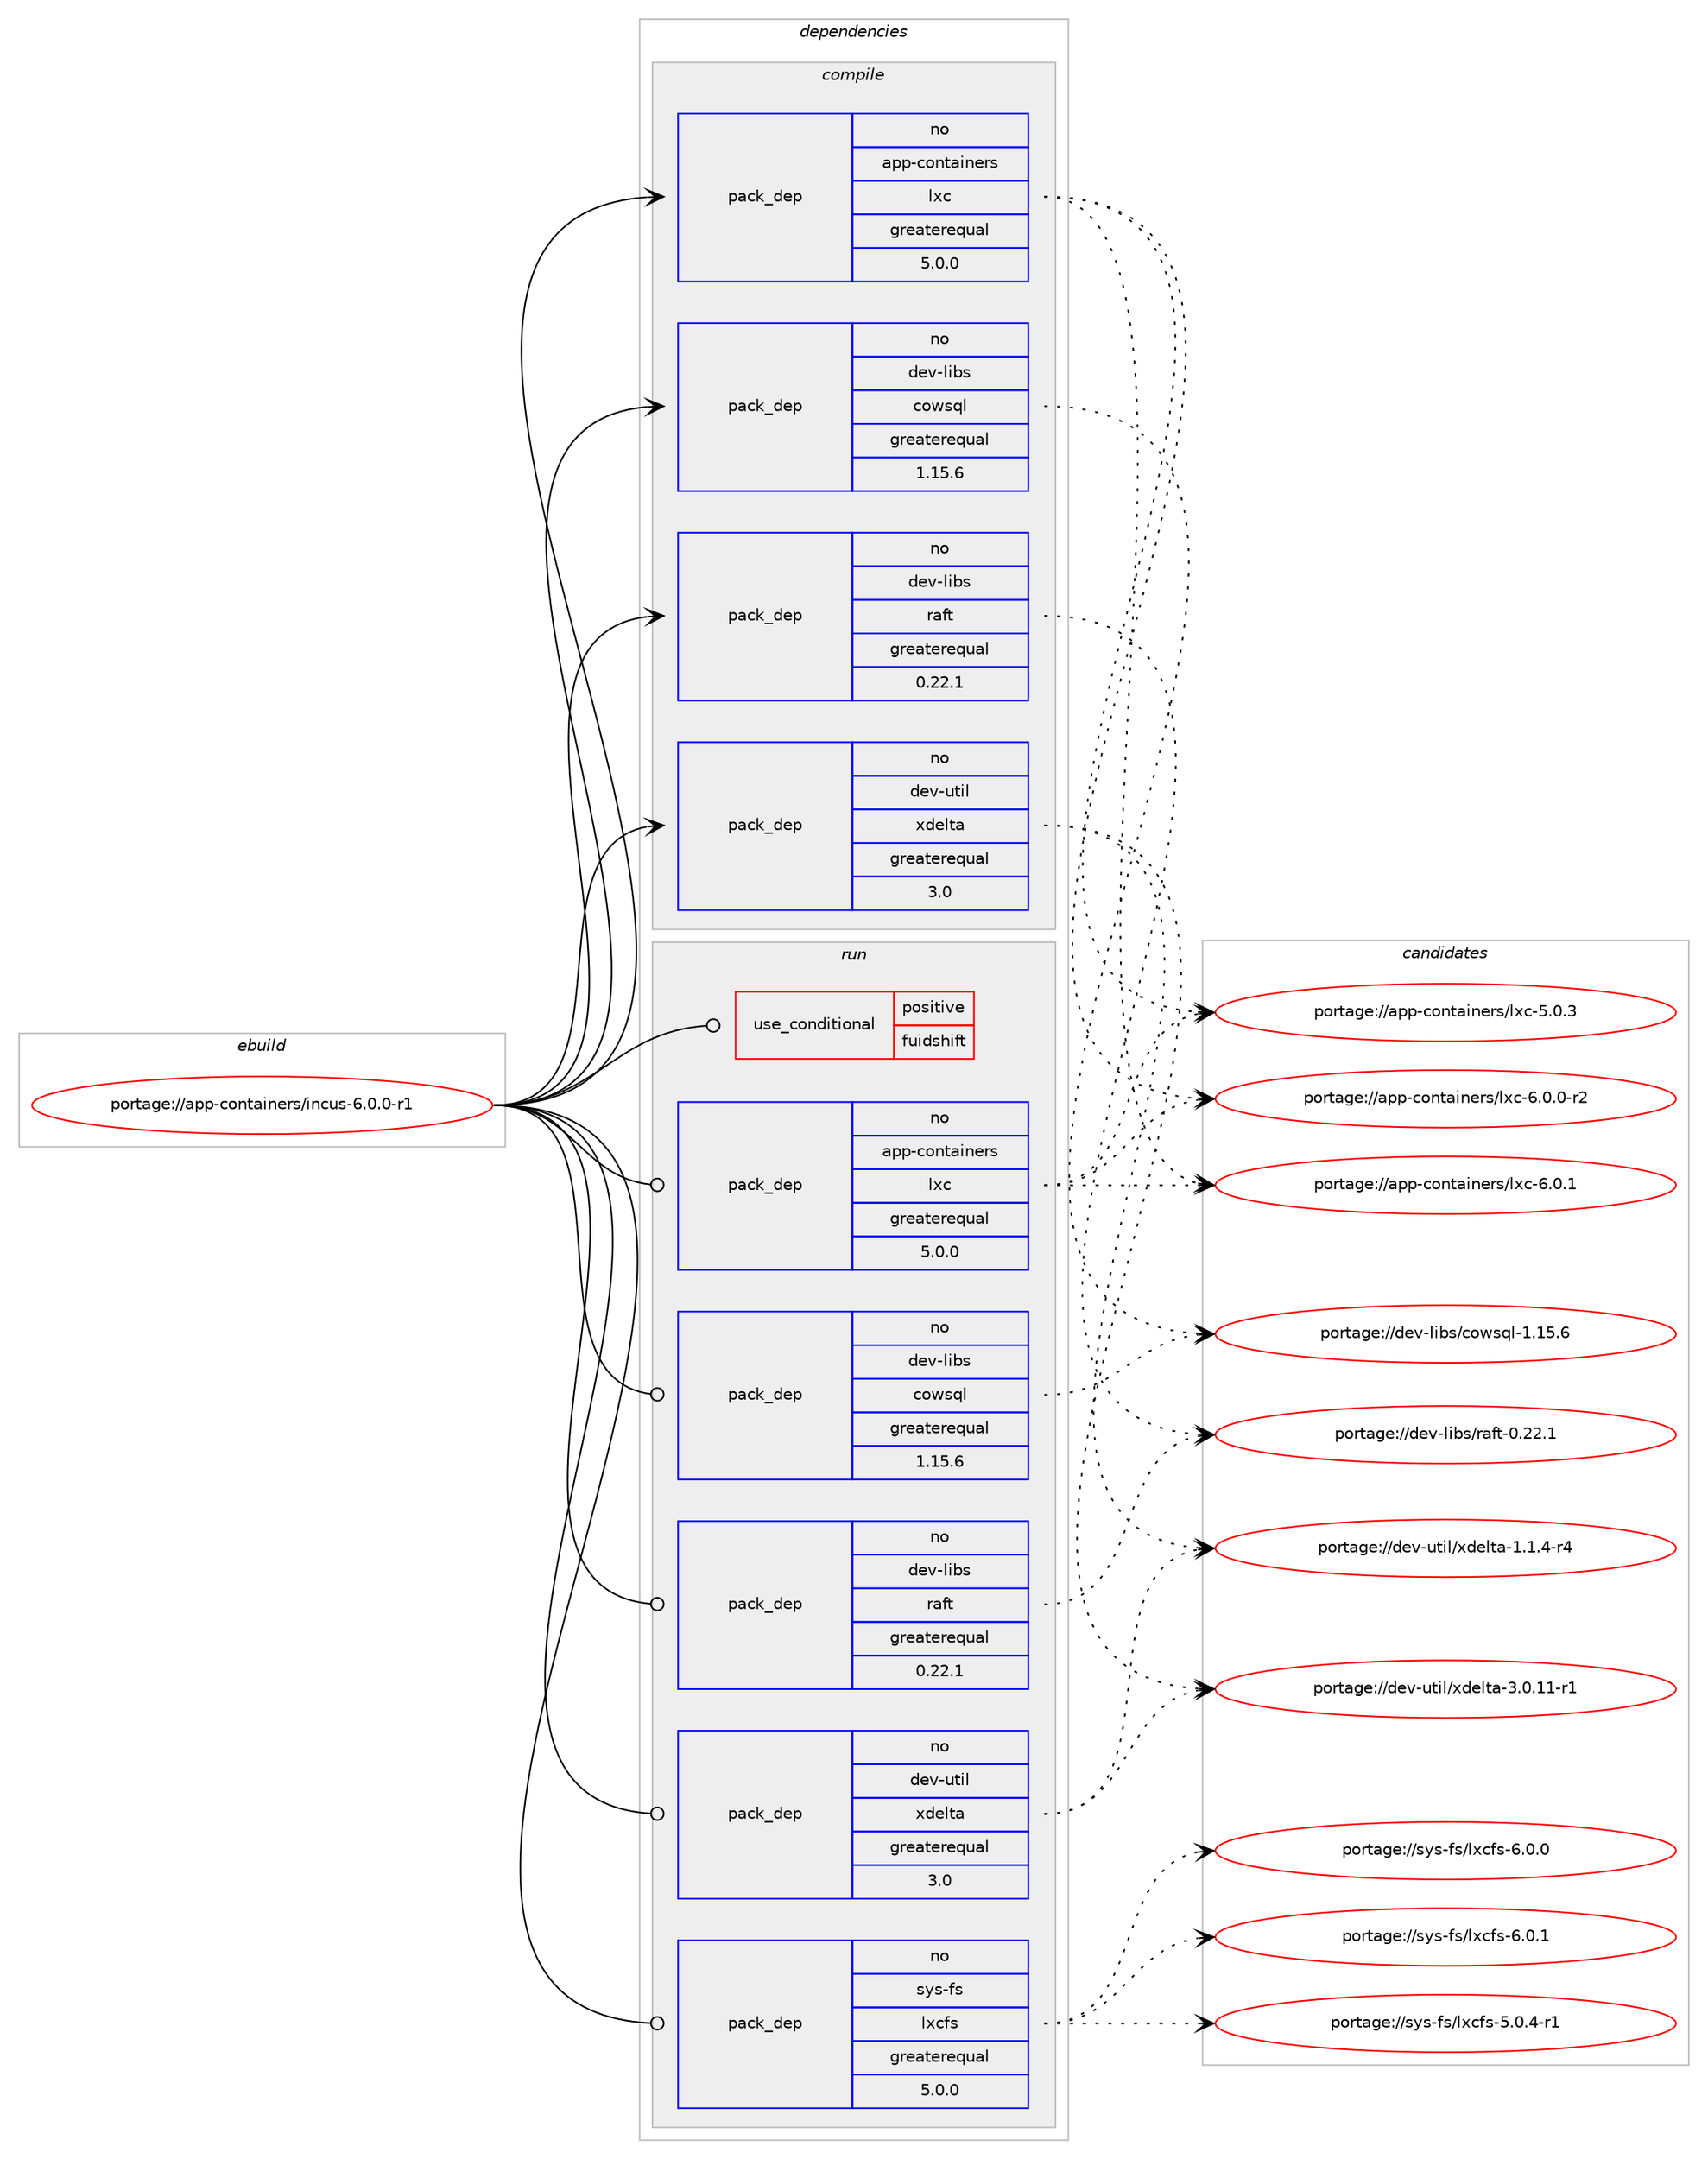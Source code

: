 digraph prolog {

# *************
# Graph options
# *************

newrank=true;
concentrate=true;
compound=true;
graph [rankdir=LR,fontname=Helvetica,fontsize=10,ranksep=1.5];#, ranksep=2.5, nodesep=0.2];
edge  [arrowhead=vee];
node  [fontname=Helvetica,fontsize=10];

# **********
# The ebuild
# **********

subgraph cluster_leftcol {
color=gray;
rank=same;
label=<<i>ebuild</i>>;
id [label="portage://app-containers/incus-6.0.0-r1", color=red, width=4, href="../app-containers/incus-6.0.0-r1.svg"];
}

# ****************
# The dependencies
# ****************

subgraph cluster_midcol {
color=gray;
label=<<i>dependencies</i>>;
subgraph cluster_compile {
fillcolor="#eeeeee";
style=filled;
label=<<i>compile</i>>;
# *** BEGIN UNKNOWN DEPENDENCY TYPE (TODO) ***
# id -> package_dependency(portage://app-containers/incus-6.0.0-r1,install,no,acct-group,incus,none,[,,],[],[])
# *** END UNKNOWN DEPENDENCY TYPE (TODO) ***

# *** BEGIN UNKNOWN DEPENDENCY TYPE (TODO) ***
# id -> package_dependency(portage://app-containers/incus-6.0.0-r1,install,no,acct-group,incus-admin,none,[,,],[],[])
# *** END UNKNOWN DEPENDENCY TYPE (TODO) ***

# *** BEGIN UNKNOWN DEPENDENCY TYPE (TODO) ***
# id -> package_dependency(portage://app-containers/incus-6.0.0-r1,install,no,app-arch,xz-utils,none,[,,],[],[])
# *** END UNKNOWN DEPENDENCY TYPE (TODO) ***

subgraph pack1616 {
dependency4632 [label=<<TABLE BORDER="0" CELLBORDER="1" CELLSPACING="0" CELLPADDING="4" WIDTH="220"><TR><TD ROWSPAN="6" CELLPADDING="30">pack_dep</TD></TR><TR><TD WIDTH="110">no</TD></TR><TR><TD>app-containers</TD></TR><TR><TD>lxc</TD></TR><TR><TD>greaterequal</TD></TR><TR><TD>5.0.0</TD></TR></TABLE>>, shape=none, color=blue];
}
id:e -> dependency4632:w [weight=20,style="solid",arrowhead="vee"];
# *** BEGIN UNKNOWN DEPENDENCY TYPE (TODO) ***
# id -> package_dependency(portage://app-containers/incus-6.0.0-r1,install,no,dev-db,sqlite,none,[,,],[slot(3)],[])
# *** END UNKNOWN DEPENDENCY TYPE (TODO) ***

subgraph pack1617 {
dependency4633 [label=<<TABLE BORDER="0" CELLBORDER="1" CELLSPACING="0" CELLPADDING="4" WIDTH="220"><TR><TD ROWSPAN="6" CELLPADDING="30">pack_dep</TD></TR><TR><TD WIDTH="110">no</TD></TR><TR><TD>dev-libs</TD></TR><TR><TD>cowsql</TD></TR><TR><TD>greaterequal</TD></TR><TR><TD>1.15.6</TD></TR></TABLE>>, shape=none, color=blue];
}
id:e -> dependency4633:w [weight=20,style="solid",arrowhead="vee"];
# *** BEGIN UNKNOWN DEPENDENCY TYPE (TODO) ***
# id -> package_dependency(portage://app-containers/incus-6.0.0-r1,install,no,dev-libs,lzo,none,[,,],[],[])
# *** END UNKNOWN DEPENDENCY TYPE (TODO) ***

subgraph pack1618 {
dependency4634 [label=<<TABLE BORDER="0" CELLBORDER="1" CELLSPACING="0" CELLPADDING="4" WIDTH="220"><TR><TD ROWSPAN="6" CELLPADDING="30">pack_dep</TD></TR><TR><TD WIDTH="110">no</TD></TR><TR><TD>dev-libs</TD></TR><TR><TD>raft</TD></TR><TR><TD>greaterequal</TD></TR><TR><TD>0.22.1</TD></TR></TABLE>>, shape=none, color=blue];
}
id:e -> dependency4634:w [weight=20,style="solid",arrowhead="vee"];
subgraph pack1619 {
dependency4635 [label=<<TABLE BORDER="0" CELLBORDER="1" CELLSPACING="0" CELLPADDING="4" WIDTH="220"><TR><TD ROWSPAN="6" CELLPADDING="30">pack_dep</TD></TR><TR><TD WIDTH="110">no</TD></TR><TR><TD>dev-util</TD></TR><TR><TD>xdelta</TD></TR><TR><TD>greaterequal</TD></TR><TR><TD>3.0</TD></TR></TABLE>>, shape=none, color=blue];
}
id:e -> dependency4635:w [weight=20,style="solid",arrowhead="vee"];
# *** BEGIN UNKNOWN DEPENDENCY TYPE (TODO) ***
# id -> package_dependency(portage://app-containers/incus-6.0.0-r1,install,no,net-dns,dnsmasq,none,[,,],[],[use(enable(dhcp),none)])
# *** END UNKNOWN DEPENDENCY TYPE (TODO) ***

# *** BEGIN UNKNOWN DEPENDENCY TYPE (TODO) ***
# id -> package_dependency(portage://app-containers/incus-6.0.0-r1,install,no,sys-libs,libcap,none,[,,],[],[])
# *** END UNKNOWN DEPENDENCY TYPE (TODO) ***

# *** BEGIN UNKNOWN DEPENDENCY TYPE (TODO) ***
# id -> package_dependency(portage://app-containers/incus-6.0.0-r1,install,no,virtual,udev,none,[,,],[],[])
# *** END UNKNOWN DEPENDENCY TYPE (TODO) ***

}
subgraph cluster_compileandrun {
fillcolor="#eeeeee";
style=filled;
label=<<i>compile and run</i>>;
}
subgraph cluster_run {
fillcolor="#eeeeee";
style=filled;
label=<<i>run</i>>;
subgraph cond2952 {
dependency4636 [label=<<TABLE BORDER="0" CELLBORDER="1" CELLSPACING="0" CELLPADDING="4"><TR><TD ROWSPAN="3" CELLPADDING="10">use_conditional</TD></TR><TR><TD>positive</TD></TR><TR><TD>fuidshift</TD></TR></TABLE>>, shape=none, color=red];
# *** BEGIN UNKNOWN DEPENDENCY TYPE (TODO) ***
# dependency4636 -> package_dependency(portage://app-containers/incus-6.0.0-r1,run,weak,app-containers,lxd,none,[,,],[],[])
# *** END UNKNOWN DEPENDENCY TYPE (TODO) ***

}
id:e -> dependency4636:w [weight=20,style="solid",arrowhead="odot"];
# *** BEGIN UNKNOWN DEPENDENCY TYPE (TODO) ***
# id -> package_dependency(portage://app-containers/incus-6.0.0-r1,run,no,acct-group,incus,none,[,,],[],[])
# *** END UNKNOWN DEPENDENCY TYPE (TODO) ***

# *** BEGIN UNKNOWN DEPENDENCY TYPE (TODO) ***
# id -> package_dependency(portage://app-containers/incus-6.0.0-r1,run,no,acct-group,incus-admin,none,[,,],[],[])
# *** END UNKNOWN DEPENDENCY TYPE (TODO) ***

# *** BEGIN UNKNOWN DEPENDENCY TYPE (TODO) ***
# id -> package_dependency(portage://app-containers/incus-6.0.0-r1,run,no,app-arch,xz-utils,none,[,,],[],[])
# *** END UNKNOWN DEPENDENCY TYPE (TODO) ***

subgraph pack1620 {
dependency4637 [label=<<TABLE BORDER="0" CELLBORDER="1" CELLSPACING="0" CELLPADDING="4" WIDTH="220"><TR><TD ROWSPAN="6" CELLPADDING="30">pack_dep</TD></TR><TR><TD WIDTH="110">no</TD></TR><TR><TD>app-containers</TD></TR><TR><TD>lxc</TD></TR><TR><TD>greaterequal</TD></TR><TR><TD>5.0.0</TD></TR></TABLE>>, shape=none, color=blue];
}
id:e -> dependency4637:w [weight=20,style="solid",arrowhead="odot"];
# *** BEGIN UNKNOWN DEPENDENCY TYPE (TODO) ***
# id -> package_dependency(portage://app-containers/incus-6.0.0-r1,run,no,dev-db,sqlite,none,[,,],[slot(3)],[])
# *** END UNKNOWN DEPENDENCY TYPE (TODO) ***

subgraph pack1621 {
dependency4638 [label=<<TABLE BORDER="0" CELLBORDER="1" CELLSPACING="0" CELLPADDING="4" WIDTH="220"><TR><TD ROWSPAN="6" CELLPADDING="30">pack_dep</TD></TR><TR><TD WIDTH="110">no</TD></TR><TR><TD>dev-libs</TD></TR><TR><TD>cowsql</TD></TR><TR><TD>greaterequal</TD></TR><TR><TD>1.15.6</TD></TR></TABLE>>, shape=none, color=blue];
}
id:e -> dependency4638:w [weight=20,style="solid",arrowhead="odot"];
# *** BEGIN UNKNOWN DEPENDENCY TYPE (TODO) ***
# id -> package_dependency(portage://app-containers/incus-6.0.0-r1,run,no,dev-libs,lzo,none,[,,],[],[])
# *** END UNKNOWN DEPENDENCY TYPE (TODO) ***

subgraph pack1622 {
dependency4639 [label=<<TABLE BORDER="0" CELLBORDER="1" CELLSPACING="0" CELLPADDING="4" WIDTH="220"><TR><TD ROWSPAN="6" CELLPADDING="30">pack_dep</TD></TR><TR><TD WIDTH="110">no</TD></TR><TR><TD>dev-libs</TD></TR><TR><TD>raft</TD></TR><TR><TD>greaterequal</TD></TR><TR><TD>0.22.1</TD></TR></TABLE>>, shape=none, color=blue];
}
id:e -> dependency4639:w [weight=20,style="solid",arrowhead="odot"];
subgraph pack1623 {
dependency4640 [label=<<TABLE BORDER="0" CELLBORDER="1" CELLSPACING="0" CELLPADDING="4" WIDTH="220"><TR><TD ROWSPAN="6" CELLPADDING="30">pack_dep</TD></TR><TR><TD WIDTH="110">no</TD></TR><TR><TD>dev-util</TD></TR><TR><TD>xdelta</TD></TR><TR><TD>greaterequal</TD></TR><TR><TD>3.0</TD></TR></TABLE>>, shape=none, color=blue];
}
id:e -> dependency4640:w [weight=20,style="solid",arrowhead="odot"];
# *** BEGIN UNKNOWN DEPENDENCY TYPE (TODO) ***
# id -> package_dependency(portage://app-containers/incus-6.0.0-r1,run,no,net-dns,dnsmasq,none,[,,],[],[use(enable(dhcp),none)])
# *** END UNKNOWN DEPENDENCY TYPE (TODO) ***

# *** BEGIN UNKNOWN DEPENDENCY TYPE (TODO) ***
# id -> package_dependency(portage://app-containers/incus-6.0.0-r1,run,no,net-firewall,ebtables,none,[,,],[],[])
# *** END UNKNOWN DEPENDENCY TYPE (TODO) ***

# *** BEGIN UNKNOWN DEPENDENCY TYPE (TODO) ***
# id -> package_dependency(portage://app-containers/incus-6.0.0-r1,run,no,net-firewall,iptables,none,[,,],[],[])
# *** END UNKNOWN DEPENDENCY TYPE (TODO) ***

# *** BEGIN UNKNOWN DEPENDENCY TYPE (TODO) ***
# id -> package_dependency(portage://app-containers/incus-6.0.0-r1,run,no,sys-apps,iproute2,none,[,,],[],[])
# *** END UNKNOWN DEPENDENCY TYPE (TODO) ***

# *** BEGIN UNKNOWN DEPENDENCY TYPE (TODO) ***
# id -> package_dependency(portage://app-containers/incus-6.0.0-r1,run,no,sys-fs,fuse,none,[,,],any_different_slot,[])
# *** END UNKNOWN DEPENDENCY TYPE (TODO) ***

subgraph pack1624 {
dependency4641 [label=<<TABLE BORDER="0" CELLBORDER="1" CELLSPACING="0" CELLPADDING="4" WIDTH="220"><TR><TD ROWSPAN="6" CELLPADDING="30">pack_dep</TD></TR><TR><TD WIDTH="110">no</TD></TR><TR><TD>sys-fs</TD></TR><TR><TD>lxcfs</TD></TR><TR><TD>greaterequal</TD></TR><TR><TD>5.0.0</TD></TR></TABLE>>, shape=none, color=blue];
}
id:e -> dependency4641:w [weight=20,style="solid",arrowhead="odot"];
# *** BEGIN UNKNOWN DEPENDENCY TYPE (TODO) ***
# id -> package_dependency(portage://app-containers/incus-6.0.0-r1,run,no,sys-fs,squashfs-tools,none,[,,],[],[use(enable(lzma),none)])
# *** END UNKNOWN DEPENDENCY TYPE (TODO) ***

# *** BEGIN UNKNOWN DEPENDENCY TYPE (TODO) ***
# id -> package_dependency(portage://app-containers/incus-6.0.0-r1,run,no,sys-libs,libcap,none,[,,],[],[])
# *** END UNKNOWN DEPENDENCY TYPE (TODO) ***

# *** BEGIN UNKNOWN DEPENDENCY TYPE (TODO) ***
# id -> package_dependency(portage://app-containers/incus-6.0.0-r1,run,no,virtual,acl,none,[,,],[],[])
# *** END UNKNOWN DEPENDENCY TYPE (TODO) ***

# *** BEGIN UNKNOWN DEPENDENCY TYPE (TODO) ***
# id -> package_dependency(portage://app-containers/incus-6.0.0-r1,run,no,virtual,udev,none,[,,],[],[])
# *** END UNKNOWN DEPENDENCY TYPE (TODO) ***

}
}

# **************
# The candidates
# **************

subgraph cluster_choices {
rank=same;
color=gray;
label=<<i>candidates</i>>;

subgraph choice1616 {
color=black;
nodesep=1;
choice971121124599111110116971051101011141154710812099455346484651 [label="portage://app-containers/lxc-5.0.3", color=red, width=4,href="../app-containers/lxc-5.0.3.svg"];
choice9711211245991111101169710511010111411547108120994554464846484511450 [label="portage://app-containers/lxc-6.0.0-r2", color=red, width=4,href="../app-containers/lxc-6.0.0-r2.svg"];
choice971121124599111110116971051101011141154710812099455446484649 [label="portage://app-containers/lxc-6.0.1", color=red, width=4,href="../app-containers/lxc-6.0.1.svg"];
dependency4632:e -> choice971121124599111110116971051101011141154710812099455346484651:w [style=dotted,weight="100"];
dependency4632:e -> choice9711211245991111101169710511010111411547108120994554464846484511450:w [style=dotted,weight="100"];
dependency4632:e -> choice971121124599111110116971051101011141154710812099455446484649:w [style=dotted,weight="100"];
}
subgraph choice1617 {
color=black;
nodesep=1;
choice1001011184510810598115479911111911511310845494649534654 [label="portage://dev-libs/cowsql-1.15.6", color=red, width=4,href="../dev-libs/cowsql-1.15.6.svg"];
dependency4633:e -> choice1001011184510810598115479911111911511310845494649534654:w [style=dotted,weight="100"];
}
subgraph choice1618 {
color=black;
nodesep=1;
choice1001011184510810598115471149710211645484650504649 [label="portage://dev-libs/raft-0.22.1", color=red, width=4,href="../dev-libs/raft-0.22.1.svg"];
dependency4634:e -> choice1001011184510810598115471149710211645484650504649:w [style=dotted,weight="100"];
}
subgraph choice1619 {
color=black;
nodesep=1;
choice1001011184511711610510847120100101108116974549464946524511452 [label="portage://dev-util/xdelta-1.1.4-r4", color=red, width=4,href="../dev-util/xdelta-1.1.4-r4.svg"];
choice100101118451171161051084712010010110811697455146484649494511449 [label="portage://dev-util/xdelta-3.0.11-r1", color=red, width=4,href="../dev-util/xdelta-3.0.11-r1.svg"];
dependency4635:e -> choice1001011184511711610510847120100101108116974549464946524511452:w [style=dotted,weight="100"];
dependency4635:e -> choice100101118451171161051084712010010110811697455146484649494511449:w [style=dotted,weight="100"];
}
subgraph choice1620 {
color=black;
nodesep=1;
choice971121124599111110116971051101011141154710812099455346484651 [label="portage://app-containers/lxc-5.0.3", color=red, width=4,href="../app-containers/lxc-5.0.3.svg"];
choice9711211245991111101169710511010111411547108120994554464846484511450 [label="portage://app-containers/lxc-6.0.0-r2", color=red, width=4,href="../app-containers/lxc-6.0.0-r2.svg"];
choice971121124599111110116971051101011141154710812099455446484649 [label="portage://app-containers/lxc-6.0.1", color=red, width=4,href="../app-containers/lxc-6.0.1.svg"];
dependency4637:e -> choice971121124599111110116971051101011141154710812099455346484651:w [style=dotted,weight="100"];
dependency4637:e -> choice9711211245991111101169710511010111411547108120994554464846484511450:w [style=dotted,weight="100"];
dependency4637:e -> choice971121124599111110116971051101011141154710812099455446484649:w [style=dotted,weight="100"];
}
subgraph choice1621 {
color=black;
nodesep=1;
choice1001011184510810598115479911111911511310845494649534654 [label="portage://dev-libs/cowsql-1.15.6", color=red, width=4,href="../dev-libs/cowsql-1.15.6.svg"];
dependency4638:e -> choice1001011184510810598115479911111911511310845494649534654:w [style=dotted,weight="100"];
}
subgraph choice1622 {
color=black;
nodesep=1;
choice1001011184510810598115471149710211645484650504649 [label="portage://dev-libs/raft-0.22.1", color=red, width=4,href="../dev-libs/raft-0.22.1.svg"];
dependency4639:e -> choice1001011184510810598115471149710211645484650504649:w [style=dotted,weight="100"];
}
subgraph choice1623 {
color=black;
nodesep=1;
choice1001011184511711610510847120100101108116974549464946524511452 [label="portage://dev-util/xdelta-1.1.4-r4", color=red, width=4,href="../dev-util/xdelta-1.1.4-r4.svg"];
choice100101118451171161051084712010010110811697455146484649494511449 [label="portage://dev-util/xdelta-3.0.11-r1", color=red, width=4,href="../dev-util/xdelta-3.0.11-r1.svg"];
dependency4640:e -> choice1001011184511711610510847120100101108116974549464946524511452:w [style=dotted,weight="100"];
dependency4640:e -> choice100101118451171161051084712010010110811697455146484649494511449:w [style=dotted,weight="100"];
}
subgraph choice1624 {
color=black;
nodesep=1;
choice1151211154510211547108120991021154553464846524511449 [label="portage://sys-fs/lxcfs-5.0.4-r1", color=red, width=4,href="../sys-fs/lxcfs-5.0.4-r1.svg"];
choice115121115451021154710812099102115455446484648 [label="portage://sys-fs/lxcfs-6.0.0", color=red, width=4,href="../sys-fs/lxcfs-6.0.0.svg"];
choice115121115451021154710812099102115455446484649 [label="portage://sys-fs/lxcfs-6.0.1", color=red, width=4,href="../sys-fs/lxcfs-6.0.1.svg"];
dependency4641:e -> choice1151211154510211547108120991021154553464846524511449:w [style=dotted,weight="100"];
dependency4641:e -> choice115121115451021154710812099102115455446484648:w [style=dotted,weight="100"];
dependency4641:e -> choice115121115451021154710812099102115455446484649:w [style=dotted,weight="100"];
}
}

}

